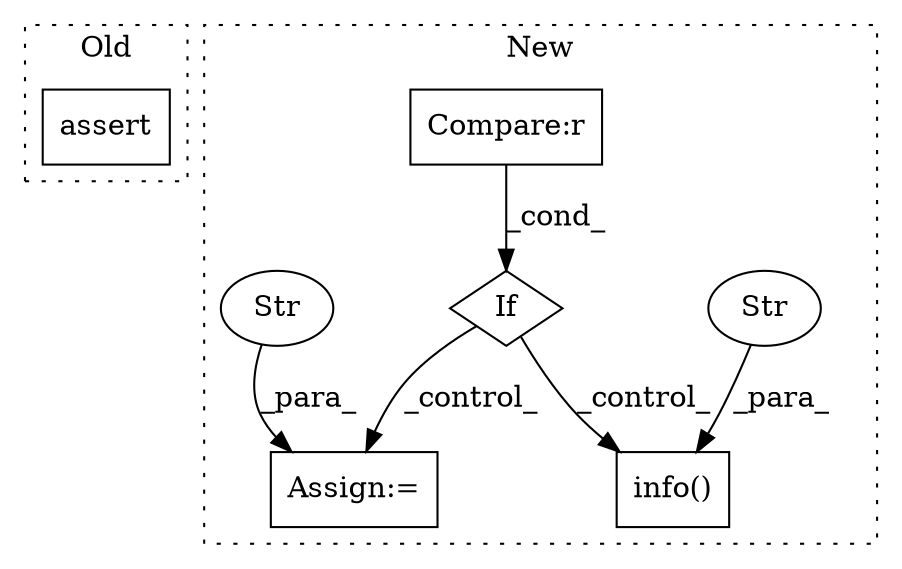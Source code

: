 digraph G {
subgraph cluster0 {
1 [label="assert" a="65" s="1545" l="7" shape="box"];
label = "Old";
style="dotted";
}
subgraph cluster1 {
2 [label="info()" a="75" s="1727,1837" l="12,1" shape="box"];
3 [label="Str" a="66" s="1739" l="98" shape="ellipse"];
4 [label="If" a="96" s="1666" l="3" shape="diamond"];
5 [label="Compare:r" a="40" s="1669" l="36" shape="box"];
6 [label="Assign:=" a="68" s="1889" l="3" shape="box"];
7 [label="Str" a="66" s="1892" l="7" shape="ellipse"];
label = "New";
style="dotted";
}
3 -> 2 [label="_para_"];
4 -> 6 [label="_control_"];
4 -> 2 [label="_control_"];
5 -> 4 [label="_cond_"];
7 -> 6 [label="_para_"];
}